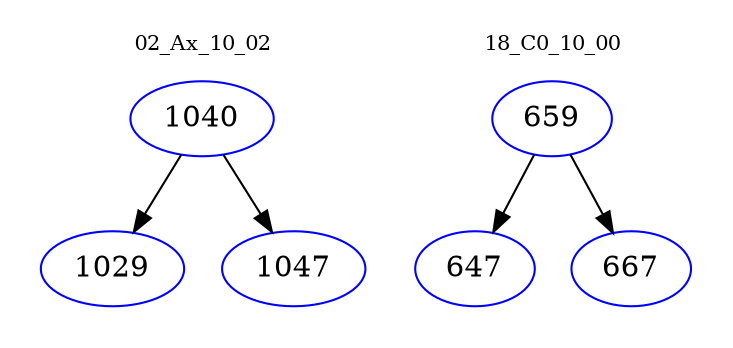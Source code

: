 digraph{
subgraph cluster_0 {
color = white
label = "02_Ax_10_02";
fontsize=10;
T0_1040 [label="1040", color="blue"]
T0_1040 -> T0_1029 [color="black"]
T0_1029 [label="1029", color="blue"]
T0_1040 -> T0_1047 [color="black"]
T0_1047 [label="1047", color="blue"]
}
subgraph cluster_1 {
color = white
label = "18_C0_10_00";
fontsize=10;
T1_659 [label="659", color="blue"]
T1_659 -> T1_647 [color="black"]
T1_647 [label="647", color="blue"]
T1_659 -> T1_667 [color="black"]
T1_667 [label="667", color="blue"]
}
}

